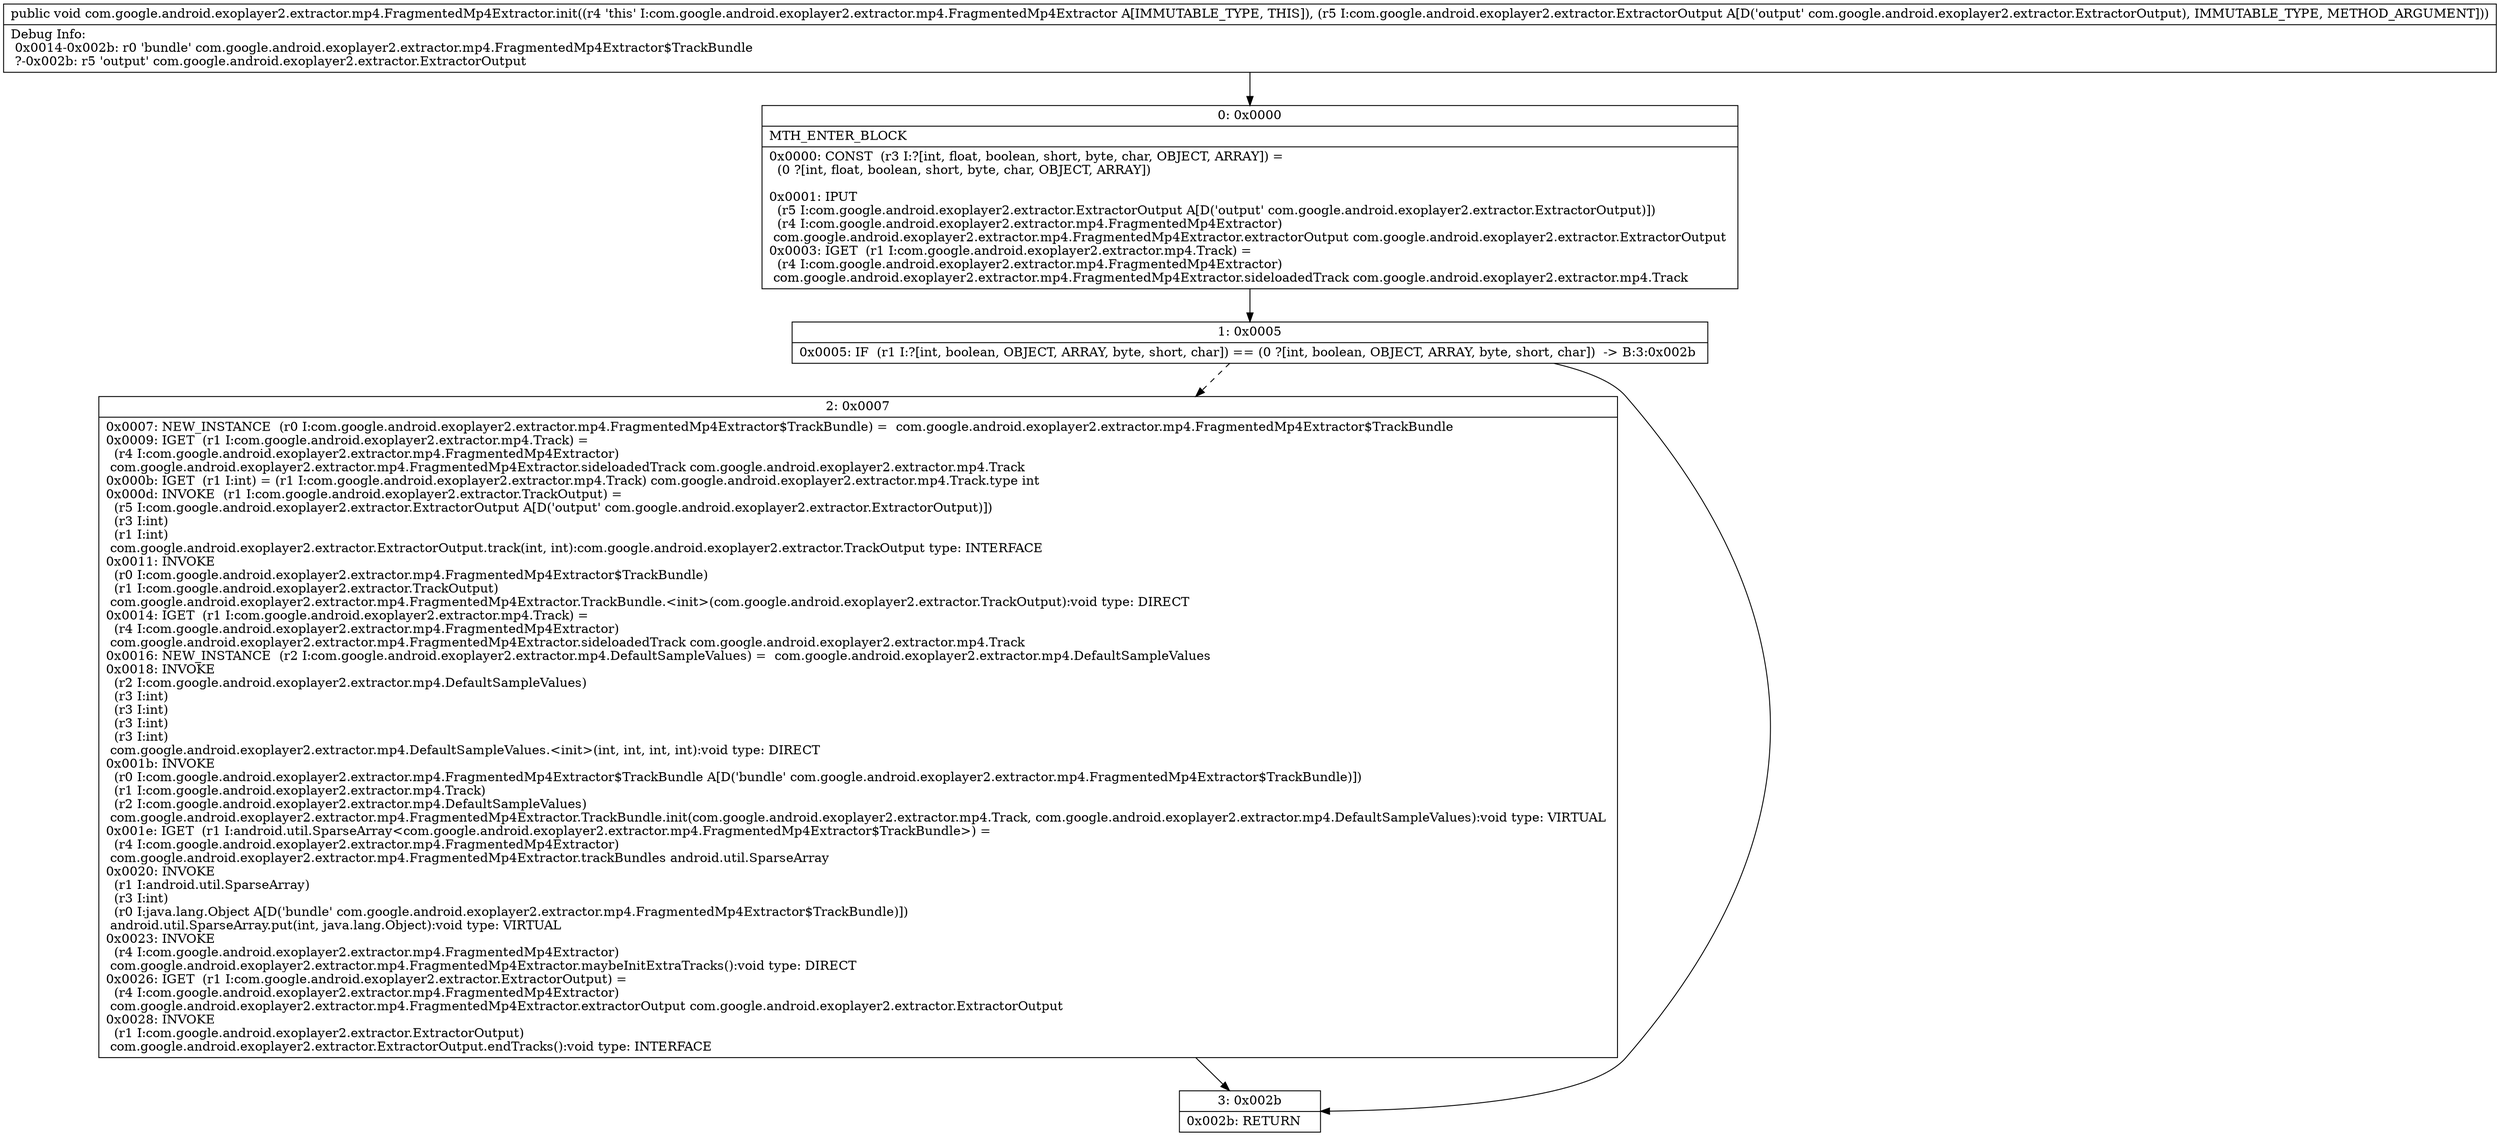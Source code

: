 digraph "CFG forcom.google.android.exoplayer2.extractor.mp4.FragmentedMp4Extractor.init(Lcom\/google\/android\/exoplayer2\/extractor\/ExtractorOutput;)V" {
Node_0 [shape=record,label="{0\:\ 0x0000|MTH_ENTER_BLOCK\l|0x0000: CONST  (r3 I:?[int, float, boolean, short, byte, char, OBJECT, ARRAY]) = \l  (0 ?[int, float, boolean, short, byte, char, OBJECT, ARRAY])\l \l0x0001: IPUT  \l  (r5 I:com.google.android.exoplayer2.extractor.ExtractorOutput A[D('output' com.google.android.exoplayer2.extractor.ExtractorOutput)])\l  (r4 I:com.google.android.exoplayer2.extractor.mp4.FragmentedMp4Extractor)\l com.google.android.exoplayer2.extractor.mp4.FragmentedMp4Extractor.extractorOutput com.google.android.exoplayer2.extractor.ExtractorOutput \l0x0003: IGET  (r1 I:com.google.android.exoplayer2.extractor.mp4.Track) = \l  (r4 I:com.google.android.exoplayer2.extractor.mp4.FragmentedMp4Extractor)\l com.google.android.exoplayer2.extractor.mp4.FragmentedMp4Extractor.sideloadedTrack com.google.android.exoplayer2.extractor.mp4.Track \l}"];
Node_1 [shape=record,label="{1\:\ 0x0005|0x0005: IF  (r1 I:?[int, boolean, OBJECT, ARRAY, byte, short, char]) == (0 ?[int, boolean, OBJECT, ARRAY, byte, short, char])  \-\> B:3:0x002b \l}"];
Node_2 [shape=record,label="{2\:\ 0x0007|0x0007: NEW_INSTANCE  (r0 I:com.google.android.exoplayer2.extractor.mp4.FragmentedMp4Extractor$TrackBundle) =  com.google.android.exoplayer2.extractor.mp4.FragmentedMp4Extractor$TrackBundle \l0x0009: IGET  (r1 I:com.google.android.exoplayer2.extractor.mp4.Track) = \l  (r4 I:com.google.android.exoplayer2.extractor.mp4.FragmentedMp4Extractor)\l com.google.android.exoplayer2.extractor.mp4.FragmentedMp4Extractor.sideloadedTrack com.google.android.exoplayer2.extractor.mp4.Track \l0x000b: IGET  (r1 I:int) = (r1 I:com.google.android.exoplayer2.extractor.mp4.Track) com.google.android.exoplayer2.extractor.mp4.Track.type int \l0x000d: INVOKE  (r1 I:com.google.android.exoplayer2.extractor.TrackOutput) = \l  (r5 I:com.google.android.exoplayer2.extractor.ExtractorOutput A[D('output' com.google.android.exoplayer2.extractor.ExtractorOutput)])\l  (r3 I:int)\l  (r1 I:int)\l com.google.android.exoplayer2.extractor.ExtractorOutput.track(int, int):com.google.android.exoplayer2.extractor.TrackOutput type: INTERFACE \l0x0011: INVOKE  \l  (r0 I:com.google.android.exoplayer2.extractor.mp4.FragmentedMp4Extractor$TrackBundle)\l  (r1 I:com.google.android.exoplayer2.extractor.TrackOutput)\l com.google.android.exoplayer2.extractor.mp4.FragmentedMp4Extractor.TrackBundle.\<init\>(com.google.android.exoplayer2.extractor.TrackOutput):void type: DIRECT \l0x0014: IGET  (r1 I:com.google.android.exoplayer2.extractor.mp4.Track) = \l  (r4 I:com.google.android.exoplayer2.extractor.mp4.FragmentedMp4Extractor)\l com.google.android.exoplayer2.extractor.mp4.FragmentedMp4Extractor.sideloadedTrack com.google.android.exoplayer2.extractor.mp4.Track \l0x0016: NEW_INSTANCE  (r2 I:com.google.android.exoplayer2.extractor.mp4.DefaultSampleValues) =  com.google.android.exoplayer2.extractor.mp4.DefaultSampleValues \l0x0018: INVOKE  \l  (r2 I:com.google.android.exoplayer2.extractor.mp4.DefaultSampleValues)\l  (r3 I:int)\l  (r3 I:int)\l  (r3 I:int)\l  (r3 I:int)\l com.google.android.exoplayer2.extractor.mp4.DefaultSampleValues.\<init\>(int, int, int, int):void type: DIRECT \l0x001b: INVOKE  \l  (r0 I:com.google.android.exoplayer2.extractor.mp4.FragmentedMp4Extractor$TrackBundle A[D('bundle' com.google.android.exoplayer2.extractor.mp4.FragmentedMp4Extractor$TrackBundle)])\l  (r1 I:com.google.android.exoplayer2.extractor.mp4.Track)\l  (r2 I:com.google.android.exoplayer2.extractor.mp4.DefaultSampleValues)\l com.google.android.exoplayer2.extractor.mp4.FragmentedMp4Extractor.TrackBundle.init(com.google.android.exoplayer2.extractor.mp4.Track, com.google.android.exoplayer2.extractor.mp4.DefaultSampleValues):void type: VIRTUAL \l0x001e: IGET  (r1 I:android.util.SparseArray\<com.google.android.exoplayer2.extractor.mp4.FragmentedMp4Extractor$TrackBundle\>) = \l  (r4 I:com.google.android.exoplayer2.extractor.mp4.FragmentedMp4Extractor)\l com.google.android.exoplayer2.extractor.mp4.FragmentedMp4Extractor.trackBundles android.util.SparseArray \l0x0020: INVOKE  \l  (r1 I:android.util.SparseArray)\l  (r3 I:int)\l  (r0 I:java.lang.Object A[D('bundle' com.google.android.exoplayer2.extractor.mp4.FragmentedMp4Extractor$TrackBundle)])\l android.util.SparseArray.put(int, java.lang.Object):void type: VIRTUAL \l0x0023: INVOKE  \l  (r4 I:com.google.android.exoplayer2.extractor.mp4.FragmentedMp4Extractor)\l com.google.android.exoplayer2.extractor.mp4.FragmentedMp4Extractor.maybeInitExtraTracks():void type: DIRECT \l0x0026: IGET  (r1 I:com.google.android.exoplayer2.extractor.ExtractorOutput) = \l  (r4 I:com.google.android.exoplayer2.extractor.mp4.FragmentedMp4Extractor)\l com.google.android.exoplayer2.extractor.mp4.FragmentedMp4Extractor.extractorOutput com.google.android.exoplayer2.extractor.ExtractorOutput \l0x0028: INVOKE  \l  (r1 I:com.google.android.exoplayer2.extractor.ExtractorOutput)\l com.google.android.exoplayer2.extractor.ExtractorOutput.endTracks():void type: INTERFACE \l}"];
Node_3 [shape=record,label="{3\:\ 0x002b|0x002b: RETURN   \l}"];
MethodNode[shape=record,label="{public void com.google.android.exoplayer2.extractor.mp4.FragmentedMp4Extractor.init((r4 'this' I:com.google.android.exoplayer2.extractor.mp4.FragmentedMp4Extractor A[IMMUTABLE_TYPE, THIS]), (r5 I:com.google.android.exoplayer2.extractor.ExtractorOutput A[D('output' com.google.android.exoplayer2.extractor.ExtractorOutput), IMMUTABLE_TYPE, METHOD_ARGUMENT]))  | Debug Info:\l  0x0014\-0x002b: r0 'bundle' com.google.android.exoplayer2.extractor.mp4.FragmentedMp4Extractor$TrackBundle\l  ?\-0x002b: r5 'output' com.google.android.exoplayer2.extractor.ExtractorOutput\l}"];
MethodNode -> Node_0;
Node_0 -> Node_1;
Node_1 -> Node_2[style=dashed];
Node_1 -> Node_3;
Node_2 -> Node_3;
}

